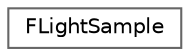 digraph "Graphical Class Hierarchy"
{
 // INTERACTIVE_SVG=YES
 // LATEX_PDF_SIZE
  bgcolor="transparent";
  edge [fontname=Helvetica,fontsize=10,labelfontname=Helvetica,labelfontsize=10];
  node [fontname=Helvetica,fontsize=10,shape=box,height=0.2,width=0.4];
  rankdir="LR";
  Node0 [id="Node000000",label="FLightSample",height=0.2,width=0.4,color="grey40", fillcolor="white", style="filled",URL="$d5/d87/structFLightSample.html",tooltip="Incident lighting for a single sample, as produced by a lighting build."];
}
